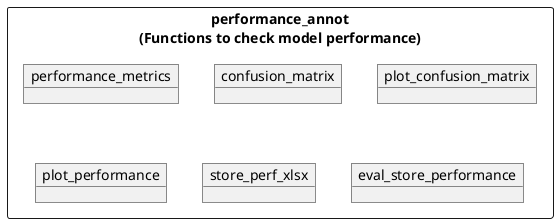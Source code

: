 @startuml
package "performance_annot\n(Functions to check model performance)"<<Rectangle>> {
  object performance_metrics
  object confusion_matrix
  object plot_confusion_matrix
  object plot_performance
  object store_perf_xlsx
  object eval_store_performance
}
@enduml
